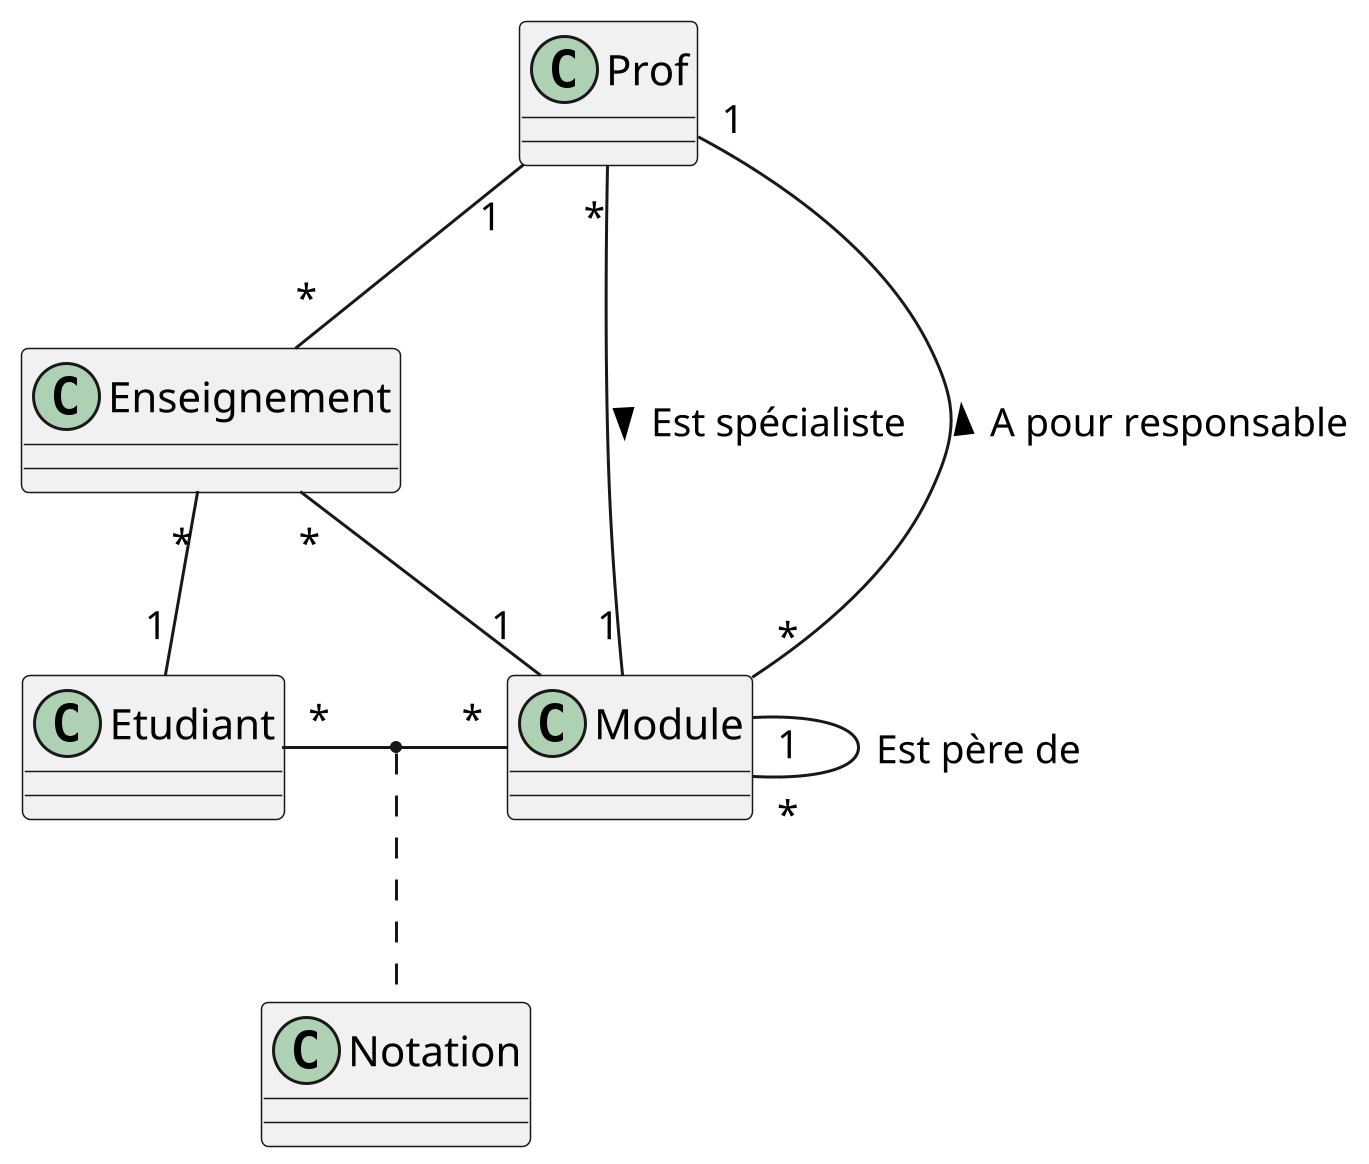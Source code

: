 @startuml
scale 3

class Module

class Prof

class Etudiant

class Notation

class Enseignement

Enseignement "*"  -right- "1" Module
Enseignement "*"  -up- "1" Prof
Enseignement "*"  -down- "1" Etudiant

Etudiant "*" - "*" Module
(Etudiant, Module) . Notation

Module "1" -- "*" Module : Est père de

Module "*" -- "1" Prof : A pour responsable >
Prof "*" -- "1" Module : Est spécialiste >
@enduml